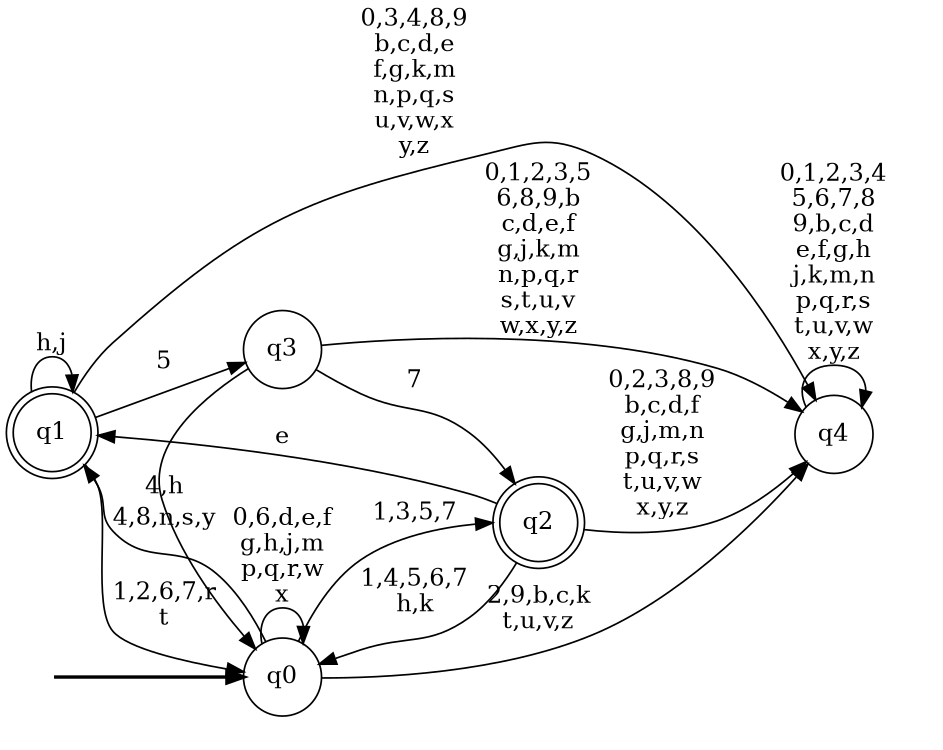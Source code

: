 digraph DFA {
__start0 [style = invis, shape = none, label = "", width = 0, height = 0];

rankdir=LR;
size="8,5";

s0 [style="filled", color="black", fillcolor="white" shape="circle", label="q0"];
s1 [style="rounded,filled", color="black", fillcolor="white" shape="doublecircle", label="q1"];
s2 [style="rounded,filled", color="black", fillcolor="white" shape="doublecircle", label="q2"];
s3 [style="filled", color="black", fillcolor="white" shape="circle", label="q3"];
s4 [style="filled", color="black", fillcolor="white" shape="circle", label="q4"];
subgraph cluster_main { 
	graph [pad=".75", ranksep="0.15", nodesep="0.15"];
	 style=invis; 
	__start0 -> s0 [penwidth=2];
}
s0 -> s0 [label="0,6,d,e,f\ng,h,j,m\np,q,r,w\nx"];
s0 -> s1 [label="4,8,n,s,y"];
s0 -> s2 [label="1,3,5,7"];
s0 -> s4 [label="2,9,b,c,k\nt,u,v,z"];
s1 -> s0 [label="1,2,6,7,r\nt"];
s1 -> s1 [label="h,j"];
s1 -> s3 [label="5"];
s1 -> s4 [label="0,3,4,8,9\nb,c,d,e\nf,g,k,m\nn,p,q,s\nu,v,w,x\ny,z"];
s2 -> s0 [label="1,4,5,6,7\nh,k"];
s2 -> s1 [label="e"];
s2 -> s4 [label="0,2,3,8,9\nb,c,d,f\ng,j,m,n\np,q,r,s\nt,u,v,w\nx,y,z"];
s3 -> s0 [label="4,h"];
s3 -> s2 [label="7"];
s3 -> s4 [label="0,1,2,3,5\n6,8,9,b\nc,d,e,f\ng,j,k,m\nn,p,q,r\ns,t,u,v\nw,x,y,z"];
s4 -> s4 [label="0,1,2,3,4\n5,6,7,8\n9,b,c,d\ne,f,g,h\nj,k,m,n\np,q,r,s\nt,u,v,w\nx,y,z"];

}